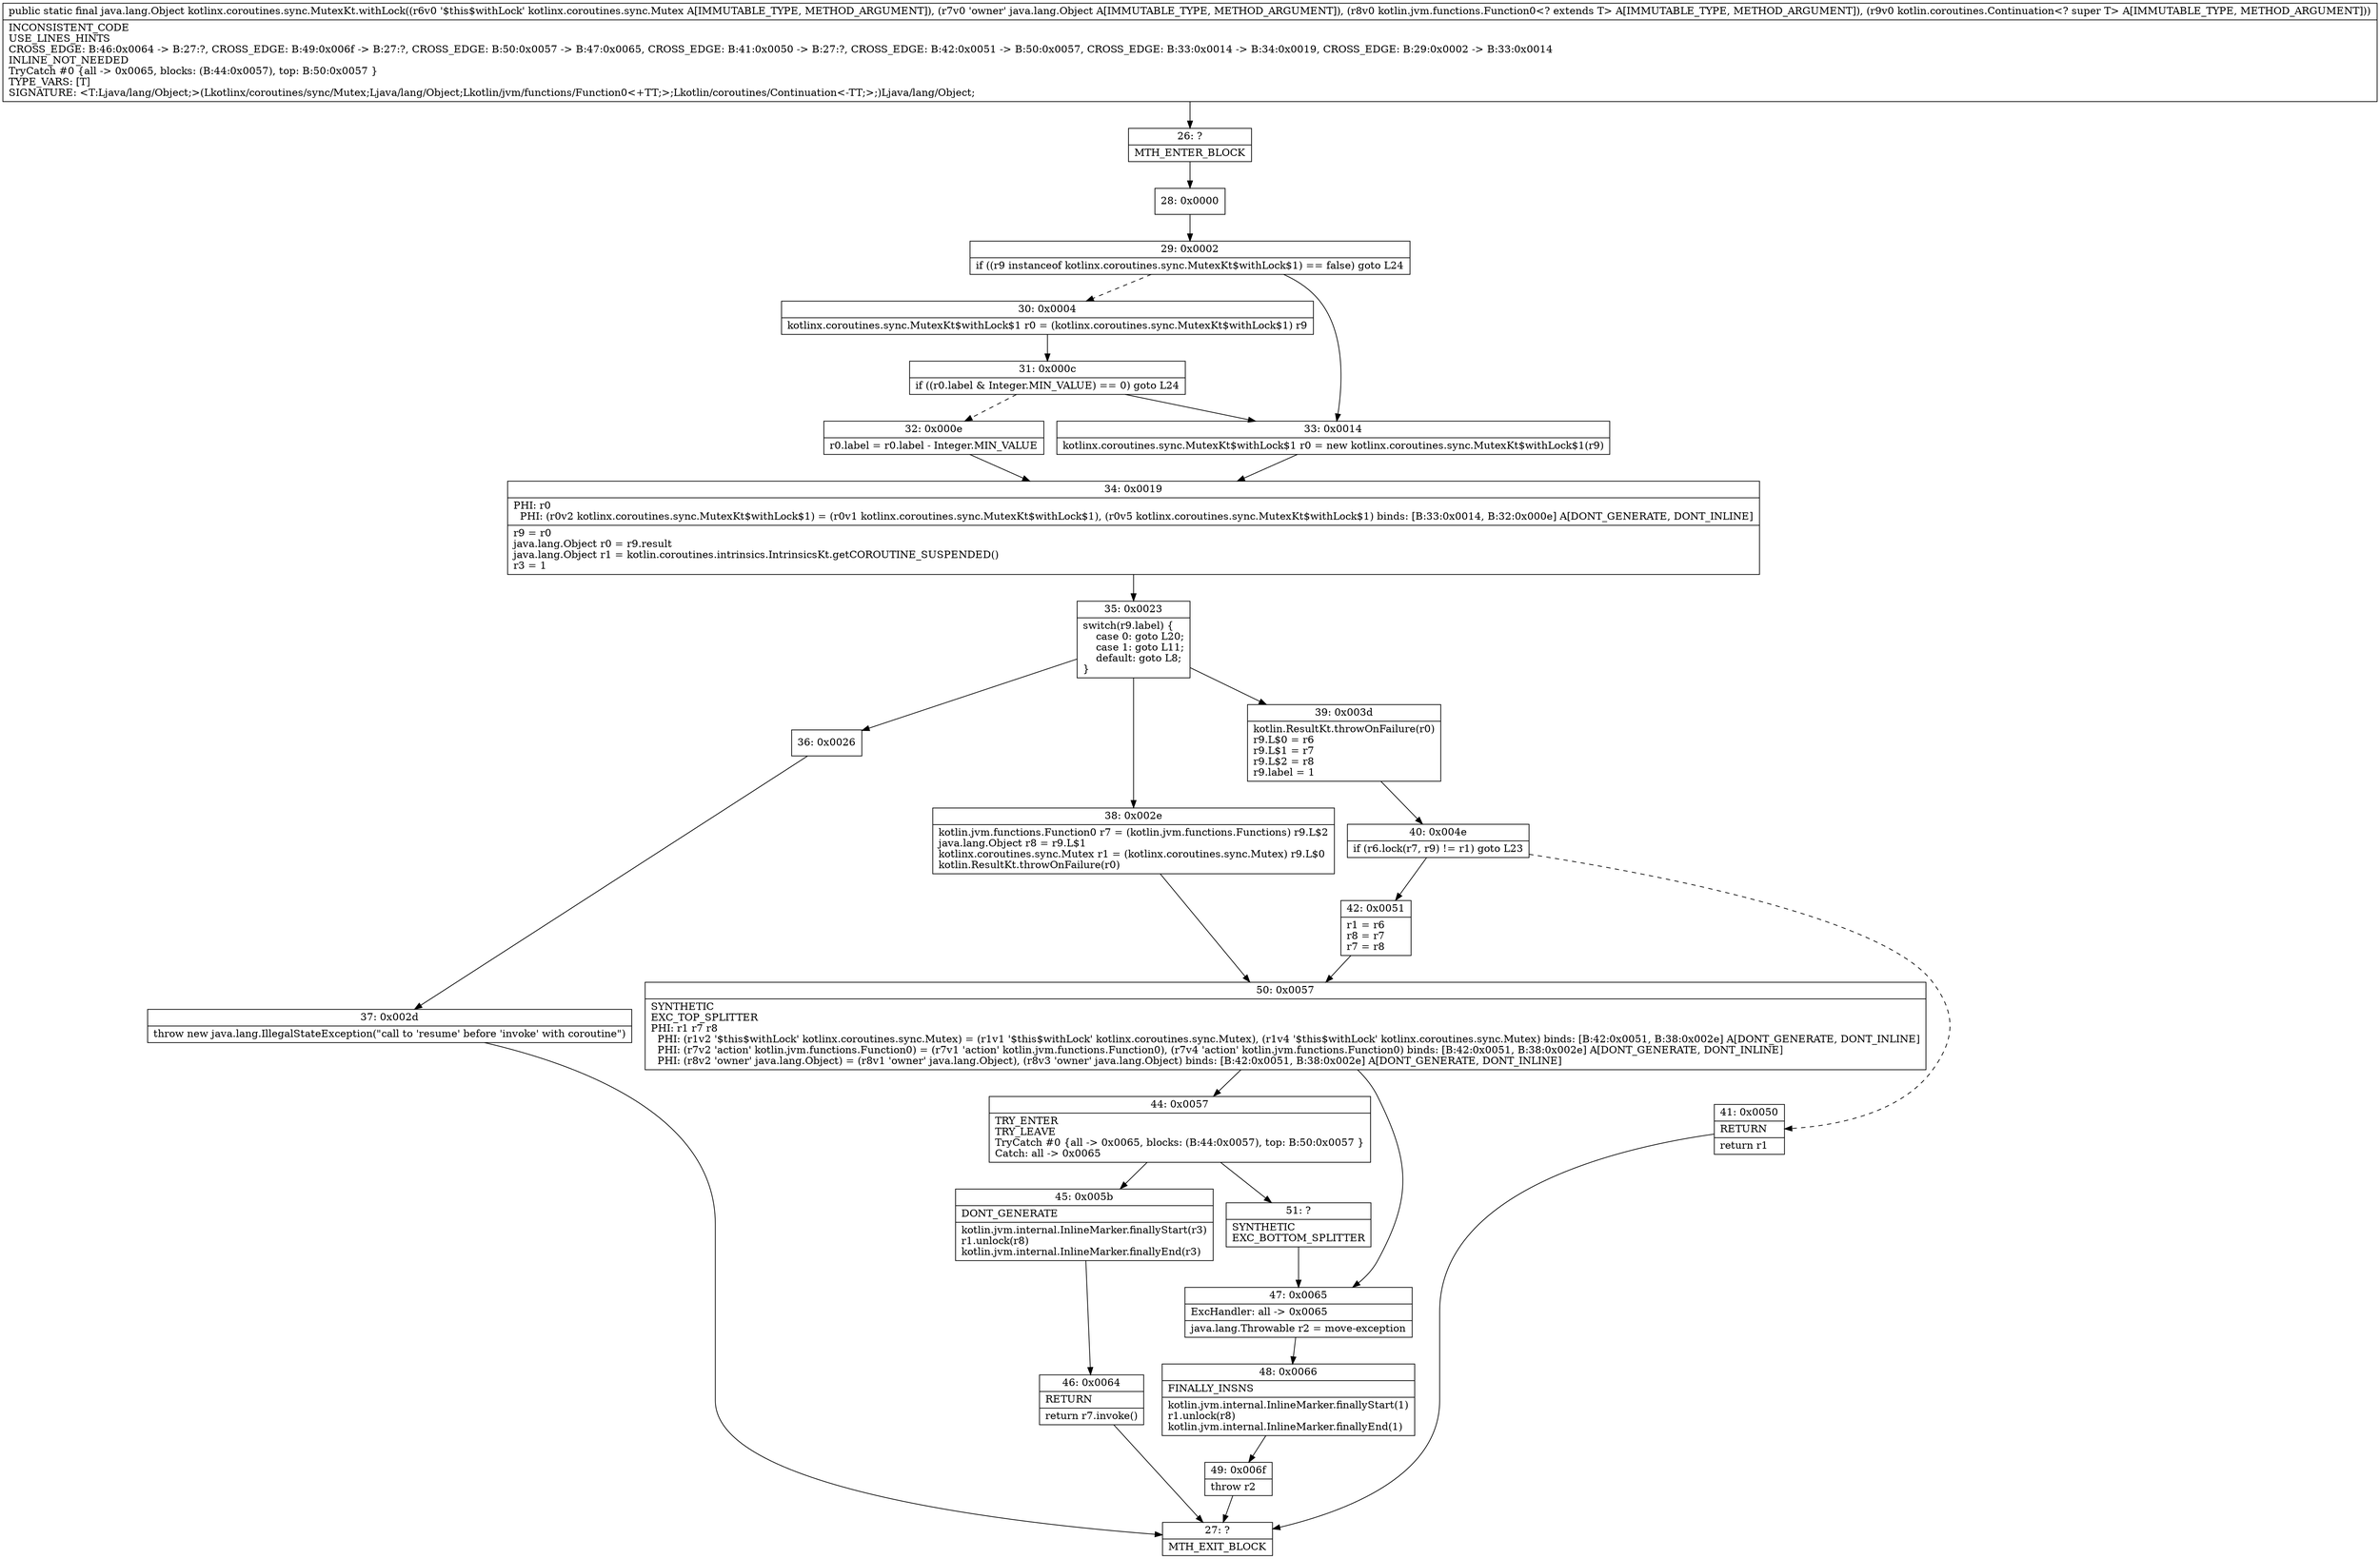 digraph "CFG forkotlinx.coroutines.sync.MutexKt.withLock(Lkotlinx\/coroutines\/sync\/Mutex;Ljava\/lang\/Object;Lkotlin\/jvm\/functions\/Function0;Lkotlin\/coroutines\/Continuation;)Ljava\/lang\/Object;" {
Node_26 [shape=record,label="{26\:\ ?|MTH_ENTER_BLOCK\l}"];
Node_28 [shape=record,label="{28\:\ 0x0000}"];
Node_29 [shape=record,label="{29\:\ 0x0002|if ((r9 instanceof kotlinx.coroutines.sync.MutexKt$withLock$1) == false) goto L24\l}"];
Node_30 [shape=record,label="{30\:\ 0x0004|kotlinx.coroutines.sync.MutexKt$withLock$1 r0 = (kotlinx.coroutines.sync.MutexKt$withLock$1) r9\l}"];
Node_31 [shape=record,label="{31\:\ 0x000c|if ((r0.label & Integer.MIN_VALUE) == 0) goto L24\l}"];
Node_32 [shape=record,label="{32\:\ 0x000e|r0.label = r0.label \- Integer.MIN_VALUE\l}"];
Node_34 [shape=record,label="{34\:\ 0x0019|PHI: r0 \l  PHI: (r0v2 kotlinx.coroutines.sync.MutexKt$withLock$1) = (r0v1 kotlinx.coroutines.sync.MutexKt$withLock$1), (r0v5 kotlinx.coroutines.sync.MutexKt$withLock$1) binds: [B:33:0x0014, B:32:0x000e] A[DONT_GENERATE, DONT_INLINE]\l|r9 = r0\ljava.lang.Object r0 = r9.result\ljava.lang.Object r1 = kotlin.coroutines.intrinsics.IntrinsicsKt.getCOROUTINE_SUSPENDED()\lr3 = 1\l}"];
Node_35 [shape=record,label="{35\:\ 0x0023|switch(r9.label) \{\l    case 0: goto L20;\l    case 1: goto L11;\l    default: goto L8;\l\}\l}"];
Node_36 [shape=record,label="{36\:\ 0x0026}"];
Node_37 [shape=record,label="{37\:\ 0x002d|throw new java.lang.IllegalStateException(\"call to 'resume' before 'invoke' with coroutine\")\l}"];
Node_27 [shape=record,label="{27\:\ ?|MTH_EXIT_BLOCK\l}"];
Node_38 [shape=record,label="{38\:\ 0x002e|kotlin.jvm.functions.Function0 r7 = (kotlin.jvm.functions.Functions) r9.L$2\ljava.lang.Object r8 = r9.L$1\lkotlinx.coroutines.sync.Mutex r1 = (kotlinx.coroutines.sync.Mutex) r9.L$0\lkotlin.ResultKt.throwOnFailure(r0)\l}"];
Node_50 [shape=record,label="{50\:\ 0x0057|SYNTHETIC\lEXC_TOP_SPLITTER\lPHI: r1 r7 r8 \l  PHI: (r1v2 '$this$withLock' kotlinx.coroutines.sync.Mutex) = (r1v1 '$this$withLock' kotlinx.coroutines.sync.Mutex), (r1v4 '$this$withLock' kotlinx.coroutines.sync.Mutex) binds: [B:42:0x0051, B:38:0x002e] A[DONT_GENERATE, DONT_INLINE]\l  PHI: (r7v2 'action' kotlin.jvm.functions.Function0) = (r7v1 'action' kotlin.jvm.functions.Function0), (r7v4 'action' kotlin.jvm.functions.Function0) binds: [B:42:0x0051, B:38:0x002e] A[DONT_GENERATE, DONT_INLINE]\l  PHI: (r8v2 'owner' java.lang.Object) = (r8v1 'owner' java.lang.Object), (r8v3 'owner' java.lang.Object) binds: [B:42:0x0051, B:38:0x002e] A[DONT_GENERATE, DONT_INLINE]\l}"];
Node_44 [shape=record,label="{44\:\ 0x0057|TRY_ENTER\lTRY_LEAVE\lTryCatch #0 \{all \-\> 0x0065, blocks: (B:44:0x0057), top: B:50:0x0057 \}\lCatch: all \-\> 0x0065\l}"];
Node_45 [shape=record,label="{45\:\ 0x005b|DONT_GENERATE\l|kotlin.jvm.internal.InlineMarker.finallyStart(r3)\lr1.unlock(r8)\lkotlin.jvm.internal.InlineMarker.finallyEnd(r3)\l}"];
Node_46 [shape=record,label="{46\:\ 0x0064|RETURN\l|return r7.invoke()\l}"];
Node_51 [shape=record,label="{51\:\ ?|SYNTHETIC\lEXC_BOTTOM_SPLITTER\l}"];
Node_47 [shape=record,label="{47\:\ 0x0065|ExcHandler: all \-\> 0x0065\l|java.lang.Throwable r2 = move\-exception\l}"];
Node_48 [shape=record,label="{48\:\ 0x0066|FINALLY_INSNS\l|kotlin.jvm.internal.InlineMarker.finallyStart(1)\lr1.unlock(r8)\lkotlin.jvm.internal.InlineMarker.finallyEnd(1)\l}"];
Node_49 [shape=record,label="{49\:\ 0x006f|throw r2\l}"];
Node_39 [shape=record,label="{39\:\ 0x003d|kotlin.ResultKt.throwOnFailure(r0)\lr9.L$0 = r6\lr9.L$1 = r7\lr9.L$2 = r8\lr9.label = 1\l}"];
Node_40 [shape=record,label="{40\:\ 0x004e|if (r6.lock(r7, r9) != r1) goto L23\l}"];
Node_41 [shape=record,label="{41\:\ 0x0050|RETURN\l|return r1\l}"];
Node_42 [shape=record,label="{42\:\ 0x0051|r1 = r6\lr8 = r7\lr7 = r8\l}"];
Node_33 [shape=record,label="{33\:\ 0x0014|kotlinx.coroutines.sync.MutexKt$withLock$1 r0 = new kotlinx.coroutines.sync.MutexKt$withLock$1(r9)\l}"];
MethodNode[shape=record,label="{public static final java.lang.Object kotlinx.coroutines.sync.MutexKt.withLock((r6v0 '$this$withLock' kotlinx.coroutines.sync.Mutex A[IMMUTABLE_TYPE, METHOD_ARGUMENT]), (r7v0 'owner' java.lang.Object A[IMMUTABLE_TYPE, METHOD_ARGUMENT]), (r8v0 kotlin.jvm.functions.Function0\<? extends T\> A[IMMUTABLE_TYPE, METHOD_ARGUMENT]), (r9v0 kotlin.coroutines.Continuation\<? super T\> A[IMMUTABLE_TYPE, METHOD_ARGUMENT]))  | INCONSISTENT_CODE\lUSE_LINES_HINTS\lCROSS_EDGE: B:46:0x0064 \-\> B:27:?, CROSS_EDGE: B:49:0x006f \-\> B:27:?, CROSS_EDGE: B:50:0x0057 \-\> B:47:0x0065, CROSS_EDGE: B:41:0x0050 \-\> B:27:?, CROSS_EDGE: B:42:0x0051 \-\> B:50:0x0057, CROSS_EDGE: B:33:0x0014 \-\> B:34:0x0019, CROSS_EDGE: B:29:0x0002 \-\> B:33:0x0014\lINLINE_NOT_NEEDED\lTryCatch #0 \{all \-\> 0x0065, blocks: (B:44:0x0057), top: B:50:0x0057 \}\lTYPE_VARS: [T]\lSIGNATURE: \<T:Ljava\/lang\/Object;\>(Lkotlinx\/coroutines\/sync\/Mutex;Ljava\/lang\/Object;Lkotlin\/jvm\/functions\/Function0\<+TT;\>;Lkotlin\/coroutines\/Continuation\<\-TT;\>;)Ljava\/lang\/Object;\l}"];
MethodNode -> Node_26;Node_26 -> Node_28;
Node_28 -> Node_29;
Node_29 -> Node_30[style=dashed];
Node_29 -> Node_33;
Node_30 -> Node_31;
Node_31 -> Node_32[style=dashed];
Node_31 -> Node_33;
Node_32 -> Node_34;
Node_34 -> Node_35;
Node_35 -> Node_36;
Node_35 -> Node_38;
Node_35 -> Node_39;
Node_36 -> Node_37;
Node_37 -> Node_27;
Node_38 -> Node_50;
Node_50 -> Node_44;
Node_50 -> Node_47;
Node_44 -> Node_45;
Node_44 -> Node_51;
Node_45 -> Node_46;
Node_46 -> Node_27;
Node_51 -> Node_47;
Node_47 -> Node_48;
Node_48 -> Node_49;
Node_49 -> Node_27;
Node_39 -> Node_40;
Node_40 -> Node_41[style=dashed];
Node_40 -> Node_42;
Node_41 -> Node_27;
Node_42 -> Node_50;
Node_33 -> Node_34;
}

